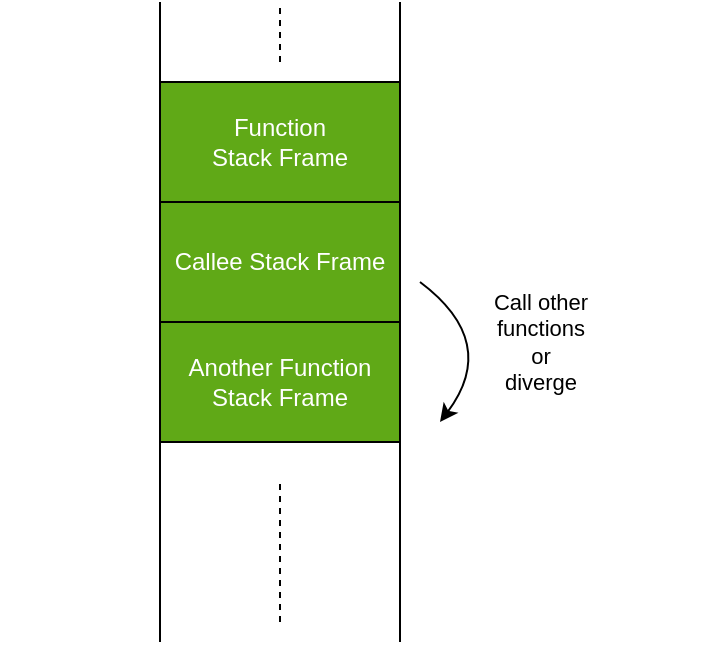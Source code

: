<mxfile version="12.9.13" type="device"><diagram id="XqJ4mQxnOR7mIwFCOtnC" name="Page-1"><mxGraphModel dx="1164" dy="729" grid="1" gridSize="10" guides="1" tooltips="1" connect="1" arrows="1" fold="1" page="1" pageScale="1" pageWidth="850" pageHeight="1100" math="0" shadow="0"><root><mxCell id="0"/><mxCell id="1" parent="0"/><mxCell id="b5t2S1CxMU01NmITyNuN-2" value="" style="endArrow=none;html=1;" parent="1" edge="1"><mxGeometry width="50" height="50" relative="1" as="geometry"><mxPoint x="320" y="360" as="sourcePoint"/><mxPoint x="320" y="40" as="targetPoint"/></mxGeometry></mxCell><mxCell id="b5t2S1CxMU01NmITyNuN-3" value="" style="endArrow=none;html=1;" parent="1" edge="1"><mxGeometry width="50" height="50" relative="1" as="geometry"><mxPoint x="200" y="360" as="sourcePoint"/><mxPoint x="200" y="40" as="targetPoint"/></mxGeometry></mxCell><mxCell id="b5t2S1CxMU01NmITyNuN-4" value="Function&lt;br&gt;Stack Frame" style="rounded=0;whiteSpace=wrap;html=1;fillColor=#60a917;strokeColor=#000000;fontColor=#ffffff;" parent="1" vertex="1"><mxGeometry x="200" y="80" width="120" height="60" as="geometry"/></mxCell><mxCell id="b5t2S1CxMU01NmITyNuN-5" value="" style="endArrow=none;dashed=1;html=1;" parent="1" edge="1"><mxGeometry width="50" height="50" relative="1" as="geometry"><mxPoint x="260" y="70" as="sourcePoint"/><mxPoint x="260" y="40" as="targetPoint"/></mxGeometry></mxCell><mxCell id="b5t2S1CxMU01NmITyNuN-6" value="Callee Stack Frame" style="rounded=0;whiteSpace=wrap;html=1;strokeColor=#000000;fillColor=#60a917;fontColor=#ffffff;" parent="1" vertex="1"><mxGeometry x="200" y="140" width="120" height="60" as="geometry"/></mxCell><mxCell id="b5t2S1CxMU01NmITyNuN-13" value="Another Function&lt;br&gt;Stack Frame" style="rounded=0;whiteSpace=wrap;html=1;strokeColor=#000000;fillColor=#60a917;fontColor=#ffffff;" parent="1" vertex="1"><mxGeometry x="200" y="200" width="120" height="60" as="geometry"/></mxCell><mxCell id="b5t2S1CxMU01NmITyNuN-14" value="" style="curved=1;endArrow=classic;html=1;" parent="1" edge="1"><mxGeometry width="50" height="50" relative="1" as="geometry"><mxPoint x="330" y="180" as="sourcePoint"/><mxPoint x="340" y="250" as="targetPoint"/><Array as="points"><mxPoint x="370" y="210"/></Array></mxGeometry></mxCell><mxCell id="b5t2S1CxMU01NmITyNuN-15" value="Call other &lt;br&gt;functions&lt;br&gt;or&lt;br&gt;diverge" style="edgeLabel;html=1;align=center;verticalAlign=middle;resizable=0;points=[];" parent="b5t2S1CxMU01NmITyNuN-14" vertex="1" connectable="0"><mxGeometry y="9" relative="1" as="geometry"><mxPoint x="12.8" y="-5.4" as="offset"/></mxGeometry></mxCell><mxCell id="b5t2S1CxMU01NmITyNuN-16" value="" style="endArrow=none;dashed=1;html=1;" parent="1" edge="1"><mxGeometry width="50" height="50" relative="1" as="geometry"><mxPoint x="260" y="350" as="sourcePoint"/><mxPoint x="260" y="280" as="targetPoint"/></mxGeometry></mxCell><mxCell id="LsenIz9lKZm4NX-4LNjj-1" value="" style="rounded=0;whiteSpace=wrap;html=1;strokeColor=none;fontSize=35;fillColor=none;" vertex="1" parent="1"><mxGeometry x="120" y="40" width="360" height="320" as="geometry"/></mxCell></root></mxGraphModel></diagram></mxfile>